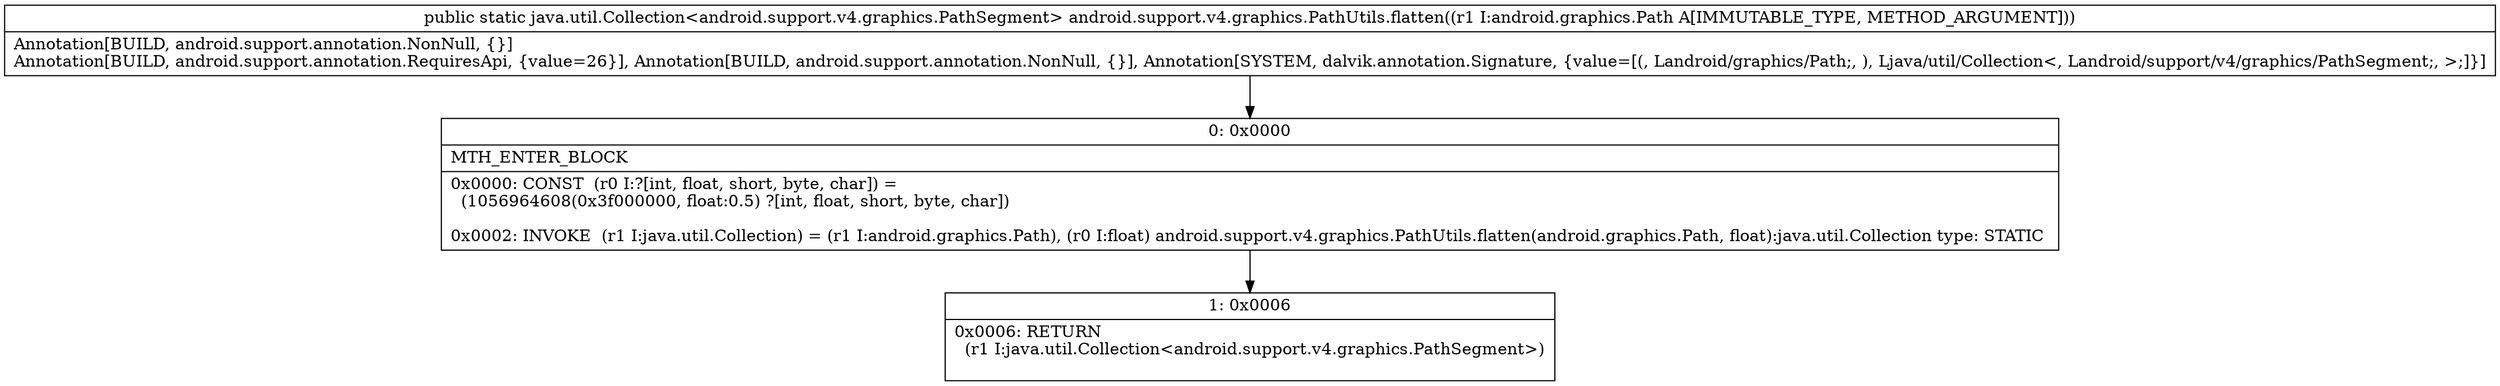 digraph "CFG forandroid.support.v4.graphics.PathUtils.flatten(Landroid\/graphics\/Path;)Ljava\/util\/Collection;" {
Node_0 [shape=record,label="{0\:\ 0x0000|MTH_ENTER_BLOCK\l|0x0000: CONST  (r0 I:?[int, float, short, byte, char]) = \l  (1056964608(0x3f000000, float:0.5) ?[int, float, short, byte, char])\l \l0x0002: INVOKE  (r1 I:java.util.Collection) = (r1 I:android.graphics.Path), (r0 I:float) android.support.v4.graphics.PathUtils.flatten(android.graphics.Path, float):java.util.Collection type: STATIC \l}"];
Node_1 [shape=record,label="{1\:\ 0x0006|0x0006: RETURN  \l  (r1 I:java.util.Collection\<android.support.v4.graphics.PathSegment\>)\l \l}"];
MethodNode[shape=record,label="{public static java.util.Collection\<android.support.v4.graphics.PathSegment\> android.support.v4.graphics.PathUtils.flatten((r1 I:android.graphics.Path A[IMMUTABLE_TYPE, METHOD_ARGUMENT]))  | Annotation[BUILD, android.support.annotation.NonNull, \{\}]\lAnnotation[BUILD, android.support.annotation.RequiresApi, \{value=26\}], Annotation[BUILD, android.support.annotation.NonNull, \{\}], Annotation[SYSTEM, dalvik.annotation.Signature, \{value=[(, Landroid\/graphics\/Path;, ), Ljava\/util\/Collection\<, Landroid\/support\/v4\/graphics\/PathSegment;, \>;]\}]\l}"];
MethodNode -> Node_0;
Node_0 -> Node_1;
}

